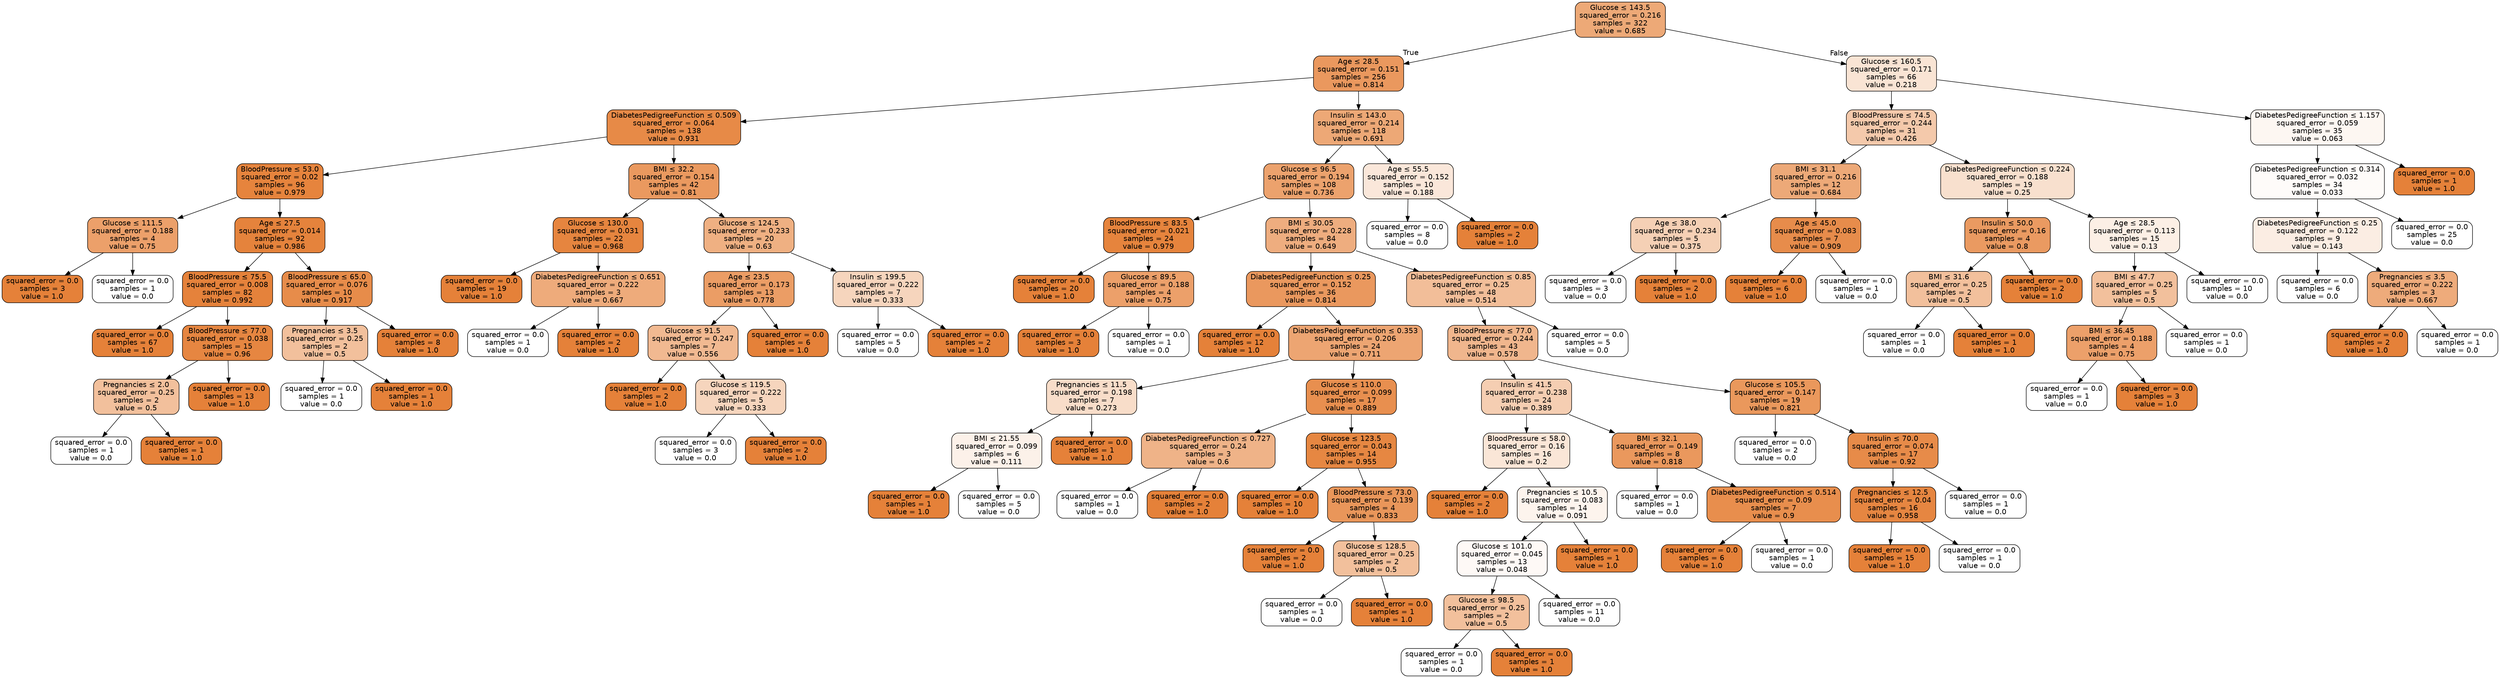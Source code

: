 digraph Tree {
node [shape=box, style="filled, rounded", color="black", fontname="helvetica"] ;
edge [fontname="helvetica"] ;
0 [label=<Glucose &le; 143.5<br/>squared_error = 0.216<br/>samples = 322<br/>value = 0.685>, fillcolor="#eda977"] ;
1 [label=<Age &le; 28.5<br/>squared_error = 0.151<br/>samples = 256<br/>value = 0.814>, fillcolor="#ea985e"] ;
0 -> 1 [labeldistance=2.5, labelangle=45, headlabel="True"] ;
2 [label=<DiabetesPedigreeFunction &le; 0.509<br/>squared_error = 0.064<br/>samples = 138<br/>value = 0.931>, fillcolor="#e78a47"] ;
1 -> 2 ;
3 [label=<BloodPressure &le; 53.0<br/>squared_error = 0.02<br/>samples = 96<br/>value = 0.979>, fillcolor="#e6843d"] ;
2 -> 3 ;
4 [label=<Glucose &le; 111.5<br/>squared_error = 0.188<br/>samples = 4<br/>value = 0.75>, fillcolor="#eca06a"] ;
3 -> 4 ;
5 [label=<squared_error = 0.0<br/>samples = 3<br/>value = 1.0>, fillcolor="#e58139"] ;
4 -> 5 ;
6 [label=<squared_error = 0.0<br/>samples = 1<br/>value = 0.0>, fillcolor="#ffffff"] ;
4 -> 6 ;
7 [label=<Age &le; 27.5<br/>squared_error = 0.014<br/>samples = 92<br/>value = 0.986>, fillcolor="#e5833c"] ;
3 -> 7 ;
8 [label=<BloodPressure &le; 75.5<br/>squared_error = 0.008<br/>samples = 82<br/>value = 0.992>, fillcolor="#e5823b"] ;
7 -> 8 ;
9 [label=<squared_error = 0.0<br/>samples = 67<br/>value = 1.0>, fillcolor="#e58139"] ;
8 -> 9 ;
10 [label=<BloodPressure &le; 77.0<br/>squared_error = 0.038<br/>samples = 15<br/>value = 0.96>, fillcolor="#e68641"] ;
8 -> 10 ;
11 [label=<Pregnancies &le; 2.0<br/>squared_error = 0.25<br/>samples = 2<br/>value = 0.5>, fillcolor="#f2c09c"] ;
10 -> 11 ;
12 [label=<squared_error = 0.0<br/>samples = 1<br/>value = 0.0>, fillcolor="#ffffff"] ;
11 -> 12 ;
13 [label=<squared_error = 0.0<br/>samples = 1<br/>value = 1.0>, fillcolor="#e58139"] ;
11 -> 13 ;
14 [label=<squared_error = 0.0<br/>samples = 13<br/>value = 1.0>, fillcolor="#e58139"] ;
10 -> 14 ;
15 [label=<BloodPressure &le; 65.0<br/>squared_error = 0.076<br/>samples = 10<br/>value = 0.917>, fillcolor="#e78c4a"] ;
7 -> 15 ;
16 [label=<Pregnancies &le; 3.5<br/>squared_error = 0.25<br/>samples = 2<br/>value = 0.5>, fillcolor="#f2c09c"] ;
15 -> 16 ;
17 [label=<squared_error = 0.0<br/>samples = 1<br/>value = 0.0>, fillcolor="#ffffff"] ;
16 -> 17 ;
18 [label=<squared_error = 0.0<br/>samples = 1<br/>value = 1.0>, fillcolor="#e58139"] ;
16 -> 18 ;
19 [label=<squared_error = 0.0<br/>samples = 8<br/>value = 1.0>, fillcolor="#e58139"] ;
15 -> 19 ;
20 [label=<BMI &le; 32.2<br/>squared_error = 0.154<br/>samples = 42<br/>value = 0.81>, fillcolor="#ea995f"] ;
2 -> 20 ;
21 [label=<Glucose &le; 130.0<br/>squared_error = 0.031<br/>samples = 22<br/>value = 0.968>, fillcolor="#e6853f"] ;
20 -> 21 ;
22 [label=<squared_error = 0.0<br/>samples = 19<br/>value = 1.0>, fillcolor="#e58139"] ;
21 -> 22 ;
23 [label=<DiabetesPedigreeFunction &le; 0.651<br/>squared_error = 0.222<br/>samples = 3<br/>value = 0.667>, fillcolor="#eeab7b"] ;
21 -> 23 ;
24 [label=<squared_error = 0.0<br/>samples = 1<br/>value = 0.0>, fillcolor="#ffffff"] ;
23 -> 24 ;
25 [label=<squared_error = 0.0<br/>samples = 2<br/>value = 1.0>, fillcolor="#e58139"] ;
23 -> 25 ;
26 [label=<Glucose &le; 124.5<br/>squared_error = 0.233<br/>samples = 20<br/>value = 0.63>, fillcolor="#efb082"] ;
20 -> 26 ;
27 [label=<Age &le; 23.5<br/>squared_error = 0.173<br/>samples = 13<br/>value = 0.778>, fillcolor="#eb9d65"] ;
26 -> 27 ;
28 [label=<Glucose &le; 91.5<br/>squared_error = 0.247<br/>samples = 7<br/>value = 0.556>, fillcolor="#f1b991"] ;
27 -> 28 ;
29 [label=<squared_error = 0.0<br/>samples = 2<br/>value = 1.0>, fillcolor="#e58139"] ;
28 -> 29 ;
30 [label=<Glucose &le; 119.5<br/>squared_error = 0.222<br/>samples = 5<br/>value = 0.333>, fillcolor="#f6d5bd"] ;
28 -> 30 ;
31 [label=<squared_error = 0.0<br/>samples = 3<br/>value = 0.0>, fillcolor="#ffffff"] ;
30 -> 31 ;
32 [label=<squared_error = 0.0<br/>samples = 2<br/>value = 1.0>, fillcolor="#e58139"] ;
30 -> 32 ;
33 [label=<squared_error = 0.0<br/>samples = 6<br/>value = 1.0>, fillcolor="#e58139"] ;
27 -> 33 ;
34 [label=<Insulin &le; 199.5<br/>squared_error = 0.222<br/>samples = 7<br/>value = 0.333>, fillcolor="#f6d5bd"] ;
26 -> 34 ;
35 [label=<squared_error = 0.0<br/>samples = 5<br/>value = 0.0>, fillcolor="#ffffff"] ;
34 -> 35 ;
36 [label=<squared_error = 0.0<br/>samples = 2<br/>value = 1.0>, fillcolor="#e58139"] ;
34 -> 36 ;
37 [label=<Insulin &le; 143.0<br/>squared_error = 0.214<br/>samples = 118<br/>value = 0.691>, fillcolor="#eda876"] ;
1 -> 37 ;
38 [label=<Glucose &le; 96.5<br/>squared_error = 0.194<br/>samples = 108<br/>value = 0.736>, fillcolor="#eca26d"] ;
37 -> 38 ;
39 [label=<BloodPressure &le; 83.5<br/>squared_error = 0.021<br/>samples = 24<br/>value = 0.979>, fillcolor="#e6843d"] ;
38 -> 39 ;
40 [label=<squared_error = 0.0<br/>samples = 20<br/>value = 1.0>, fillcolor="#e58139"] ;
39 -> 40 ;
41 [label=<Glucose &le; 89.5<br/>squared_error = 0.188<br/>samples = 4<br/>value = 0.75>, fillcolor="#eca06a"] ;
39 -> 41 ;
42 [label=<squared_error = 0.0<br/>samples = 3<br/>value = 1.0>, fillcolor="#e58139"] ;
41 -> 42 ;
43 [label=<squared_error = 0.0<br/>samples = 1<br/>value = 0.0>, fillcolor="#ffffff"] ;
41 -> 43 ;
44 [label=<BMI &le; 30.05<br/>squared_error = 0.228<br/>samples = 84<br/>value = 0.649>, fillcolor="#eead7f"] ;
38 -> 44 ;
45 [label=<DiabetesPedigreeFunction &le; 0.25<br/>squared_error = 0.152<br/>samples = 36<br/>value = 0.814>, fillcolor="#ea985e"] ;
44 -> 45 ;
46 [label=<squared_error = 0.0<br/>samples = 12<br/>value = 1.0>, fillcolor="#e58139"] ;
45 -> 46 ;
47 [label=<DiabetesPedigreeFunction &le; 0.353<br/>squared_error = 0.206<br/>samples = 24<br/>value = 0.711>, fillcolor="#eda572"] ;
45 -> 47 ;
48 [label=<Pregnancies &le; 11.5<br/>squared_error = 0.198<br/>samples = 7<br/>value = 0.273>, fillcolor="#f8ddc9"] ;
47 -> 48 ;
49 [label=<BMI &le; 21.55<br/>squared_error = 0.099<br/>samples = 6<br/>value = 0.111>, fillcolor="#fcf1e9"] ;
48 -> 49 ;
50 [label=<squared_error = 0.0<br/>samples = 1<br/>value = 1.0>, fillcolor="#e58139"] ;
49 -> 50 ;
51 [label=<squared_error = 0.0<br/>samples = 5<br/>value = 0.0>, fillcolor="#ffffff"] ;
49 -> 51 ;
52 [label=<squared_error = 0.0<br/>samples = 1<br/>value = 1.0>, fillcolor="#e58139"] ;
48 -> 52 ;
53 [label=<Glucose &le; 110.0<br/>squared_error = 0.099<br/>samples = 17<br/>value = 0.889>, fillcolor="#e88f4f"] ;
47 -> 53 ;
54 [label=<DiabetesPedigreeFunction &le; 0.727<br/>squared_error = 0.24<br/>samples = 3<br/>value = 0.6>, fillcolor="#efb388"] ;
53 -> 54 ;
55 [label=<squared_error = 0.0<br/>samples = 1<br/>value = 0.0>, fillcolor="#ffffff"] ;
54 -> 55 ;
56 [label=<squared_error = 0.0<br/>samples = 2<br/>value = 1.0>, fillcolor="#e58139"] ;
54 -> 56 ;
57 [label=<Glucose &le; 123.5<br/>squared_error = 0.043<br/>samples = 14<br/>value = 0.955>, fillcolor="#e68742"] ;
53 -> 57 ;
58 [label=<squared_error = 0.0<br/>samples = 10<br/>value = 1.0>, fillcolor="#e58139"] ;
57 -> 58 ;
59 [label=<BloodPressure &le; 73.0<br/>squared_error = 0.139<br/>samples = 4<br/>value = 0.833>, fillcolor="#e9965a"] ;
57 -> 59 ;
60 [label=<squared_error = 0.0<br/>samples = 2<br/>value = 1.0>, fillcolor="#e58139"] ;
59 -> 60 ;
61 [label=<Glucose &le; 128.5<br/>squared_error = 0.25<br/>samples = 2<br/>value = 0.5>, fillcolor="#f2c09c"] ;
59 -> 61 ;
62 [label=<squared_error = 0.0<br/>samples = 1<br/>value = 0.0>, fillcolor="#ffffff"] ;
61 -> 62 ;
63 [label=<squared_error = 0.0<br/>samples = 1<br/>value = 1.0>, fillcolor="#e58139"] ;
61 -> 63 ;
64 [label=<DiabetesPedigreeFunction &le; 0.85<br/>squared_error = 0.25<br/>samples = 48<br/>value = 0.514>, fillcolor="#f2be99"] ;
44 -> 64 ;
65 [label=<BloodPressure &le; 77.0<br/>squared_error = 0.244<br/>samples = 43<br/>value = 0.578>, fillcolor="#f0b68d"] ;
64 -> 65 ;
66 [label=<Insulin &le; 41.5<br/>squared_error = 0.238<br/>samples = 24<br/>value = 0.389>, fillcolor="#f5ceb2"] ;
65 -> 66 ;
67 [label=<BloodPressure &le; 58.0<br/>squared_error = 0.16<br/>samples = 16<br/>value = 0.2>, fillcolor="#fae6d7"] ;
66 -> 67 ;
68 [label=<squared_error = 0.0<br/>samples = 2<br/>value = 1.0>, fillcolor="#e58139"] ;
67 -> 68 ;
69 [label=<Pregnancies &le; 10.5<br/>squared_error = 0.083<br/>samples = 14<br/>value = 0.091>, fillcolor="#fdf4ed"] ;
67 -> 69 ;
70 [label=<Glucose &le; 101.0<br/>squared_error = 0.045<br/>samples = 13<br/>value = 0.048>, fillcolor="#fef9f6"] ;
69 -> 70 ;
71 [label=<Glucose &le; 98.5<br/>squared_error = 0.25<br/>samples = 2<br/>value = 0.5>, fillcolor="#f2c09c"] ;
70 -> 71 ;
72 [label=<squared_error = 0.0<br/>samples = 1<br/>value = 0.0>, fillcolor="#ffffff"] ;
71 -> 72 ;
73 [label=<squared_error = 0.0<br/>samples = 1<br/>value = 1.0>, fillcolor="#e58139"] ;
71 -> 73 ;
74 [label=<squared_error = 0.0<br/>samples = 11<br/>value = 0.0>, fillcolor="#ffffff"] ;
70 -> 74 ;
75 [label=<squared_error = 0.0<br/>samples = 1<br/>value = 1.0>, fillcolor="#e58139"] ;
69 -> 75 ;
76 [label=<BMI &le; 32.1<br/>squared_error = 0.149<br/>samples = 8<br/>value = 0.818>, fillcolor="#ea985d"] ;
66 -> 76 ;
77 [label=<squared_error = 0.0<br/>samples = 1<br/>value = 0.0>, fillcolor="#ffffff"] ;
76 -> 77 ;
78 [label=<DiabetesPedigreeFunction &le; 0.514<br/>squared_error = 0.09<br/>samples = 7<br/>value = 0.9>, fillcolor="#e88e4d"] ;
76 -> 78 ;
79 [label=<squared_error = 0.0<br/>samples = 6<br/>value = 1.0>, fillcolor="#e58139"] ;
78 -> 79 ;
80 [label=<squared_error = 0.0<br/>samples = 1<br/>value = 0.0>, fillcolor="#ffffff"] ;
78 -> 80 ;
81 [label=<Glucose &le; 105.5<br/>squared_error = 0.147<br/>samples = 19<br/>value = 0.821>, fillcolor="#ea985c"] ;
65 -> 81 ;
82 [label=<squared_error = 0.0<br/>samples = 2<br/>value = 0.0>, fillcolor="#ffffff"] ;
81 -> 82 ;
83 [label=<Insulin &le; 70.0<br/>squared_error = 0.074<br/>samples = 17<br/>value = 0.92>, fillcolor="#e78b49"] ;
81 -> 83 ;
84 [label=<Pregnancies &le; 12.5<br/>squared_error = 0.04<br/>samples = 16<br/>value = 0.958>, fillcolor="#e68641"] ;
83 -> 84 ;
85 [label=<squared_error = 0.0<br/>samples = 15<br/>value = 1.0>, fillcolor="#e58139"] ;
84 -> 85 ;
86 [label=<squared_error = 0.0<br/>samples = 1<br/>value = 0.0>, fillcolor="#ffffff"] ;
84 -> 86 ;
87 [label=<squared_error = 0.0<br/>samples = 1<br/>value = 0.0>, fillcolor="#ffffff"] ;
83 -> 87 ;
88 [label=<squared_error = 0.0<br/>samples = 5<br/>value = 0.0>, fillcolor="#ffffff"] ;
64 -> 88 ;
89 [label=<Age &le; 55.5<br/>squared_error = 0.152<br/>samples = 10<br/>value = 0.188>, fillcolor="#fae7da"] ;
37 -> 89 ;
90 [label=<squared_error = 0.0<br/>samples = 8<br/>value = 0.0>, fillcolor="#ffffff"] ;
89 -> 90 ;
91 [label=<squared_error = 0.0<br/>samples = 2<br/>value = 1.0>, fillcolor="#e58139"] ;
89 -> 91 ;
92 [label=<Glucose &le; 160.5<br/>squared_error = 0.171<br/>samples = 66<br/>value = 0.218>, fillcolor="#f9e4d4"] ;
0 -> 92 [labeldistance=2.5, labelangle=-45, headlabel="False"] ;
93 [label=<BloodPressure &le; 74.5<br/>squared_error = 0.244<br/>samples = 31<br/>value = 0.426>, fillcolor="#f4c9ab"] ;
92 -> 93 ;
94 [label=<BMI &le; 31.1<br/>squared_error = 0.216<br/>samples = 12<br/>value = 0.684>, fillcolor="#eda978"] ;
93 -> 94 ;
95 [label=<Age &le; 38.0<br/>squared_error = 0.234<br/>samples = 5<br/>value = 0.375>, fillcolor="#f5d0b5"] ;
94 -> 95 ;
96 [label=<squared_error = 0.0<br/>samples = 3<br/>value = 0.0>, fillcolor="#ffffff"] ;
95 -> 96 ;
97 [label=<squared_error = 0.0<br/>samples = 2<br/>value = 1.0>, fillcolor="#e58139"] ;
95 -> 97 ;
98 [label=<Age &le; 45.0<br/>squared_error = 0.083<br/>samples = 7<br/>value = 0.909>, fillcolor="#e78c4b"] ;
94 -> 98 ;
99 [label=<squared_error = 0.0<br/>samples = 6<br/>value = 1.0>, fillcolor="#e58139"] ;
98 -> 99 ;
100 [label=<squared_error = 0.0<br/>samples = 1<br/>value = 0.0>, fillcolor="#ffffff"] ;
98 -> 100 ;
101 [label=<DiabetesPedigreeFunction &le; 0.224<br/>squared_error = 0.188<br/>samples = 19<br/>value = 0.25>, fillcolor="#f8e0ce"] ;
93 -> 101 ;
102 [label=<Insulin &le; 50.0<br/>squared_error = 0.16<br/>samples = 4<br/>value = 0.8>, fillcolor="#ea9a61"] ;
101 -> 102 ;
103 [label=<BMI &le; 31.6<br/>squared_error = 0.25<br/>samples = 2<br/>value = 0.5>, fillcolor="#f2c09c"] ;
102 -> 103 ;
104 [label=<squared_error = 0.0<br/>samples = 1<br/>value = 0.0>, fillcolor="#ffffff"] ;
103 -> 104 ;
105 [label=<squared_error = 0.0<br/>samples = 1<br/>value = 1.0>, fillcolor="#e58139"] ;
103 -> 105 ;
106 [label=<squared_error = 0.0<br/>samples = 2<br/>value = 1.0>, fillcolor="#e58139"] ;
102 -> 106 ;
107 [label=<Age &le; 28.5<br/>squared_error = 0.113<br/>samples = 15<br/>value = 0.13>, fillcolor="#fcefe5"] ;
101 -> 107 ;
108 [label=<BMI &le; 47.7<br/>squared_error = 0.25<br/>samples = 5<br/>value = 0.5>, fillcolor="#f2c09c"] ;
107 -> 108 ;
109 [label=<BMI &le; 36.45<br/>squared_error = 0.188<br/>samples = 4<br/>value = 0.75>, fillcolor="#eca06a"] ;
108 -> 109 ;
110 [label=<squared_error = 0.0<br/>samples = 1<br/>value = 0.0>, fillcolor="#ffffff"] ;
109 -> 110 ;
111 [label=<squared_error = 0.0<br/>samples = 3<br/>value = 1.0>, fillcolor="#e58139"] ;
109 -> 111 ;
112 [label=<squared_error = 0.0<br/>samples = 1<br/>value = 0.0>, fillcolor="#ffffff"] ;
108 -> 112 ;
113 [label=<squared_error = 0.0<br/>samples = 10<br/>value = 0.0>, fillcolor="#ffffff"] ;
107 -> 113 ;
114 [label=<DiabetesPedigreeFunction &le; 1.157<br/>squared_error = 0.059<br/>samples = 35<br/>value = 0.063>, fillcolor="#fdf7f2"] ;
92 -> 114 ;
115 [label=<DiabetesPedigreeFunction &le; 0.314<br/>squared_error = 0.032<br/>samples = 34<br/>value = 0.033>, fillcolor="#fefbf9"] ;
114 -> 115 ;
116 [label=<DiabetesPedigreeFunction &le; 0.25<br/>squared_error = 0.122<br/>samples = 9<br/>value = 0.143>, fillcolor="#fbede3"] ;
115 -> 116 ;
117 [label=<squared_error = 0.0<br/>samples = 6<br/>value = 0.0>, fillcolor="#ffffff"] ;
116 -> 117 ;
118 [label=<Pregnancies &le; 3.5<br/>squared_error = 0.222<br/>samples = 3<br/>value = 0.667>, fillcolor="#eeab7b"] ;
116 -> 118 ;
119 [label=<squared_error = 0.0<br/>samples = 2<br/>value = 1.0>, fillcolor="#e58139"] ;
118 -> 119 ;
120 [label=<squared_error = 0.0<br/>samples = 1<br/>value = 0.0>, fillcolor="#ffffff"] ;
118 -> 120 ;
121 [label=<squared_error = 0.0<br/>samples = 25<br/>value = 0.0>, fillcolor="#ffffff"] ;
115 -> 121 ;
122 [label=<squared_error = 0.0<br/>samples = 1<br/>value = 1.0>, fillcolor="#e58139"] ;
114 -> 122 ;
}